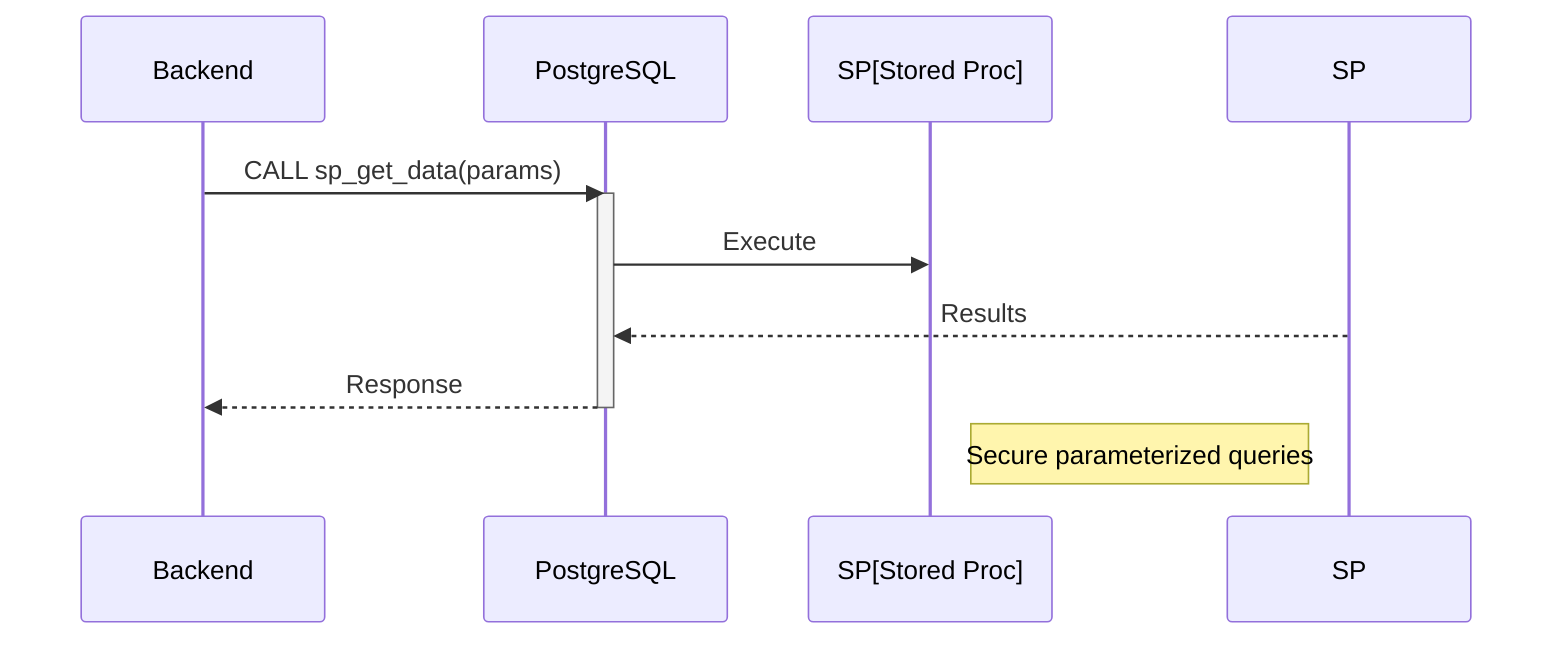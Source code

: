 sequenceDiagram
    participant B as Backend
    participant P as PostgreSQL
    B->>P: CALL sp_get_data(params)
    activate P
    P->>SP[Stored Proc]: Execute
    SP-->>P: Results
    P-->>B: Response
    deactivate P
    Note left of SP: Secure parameterized queries